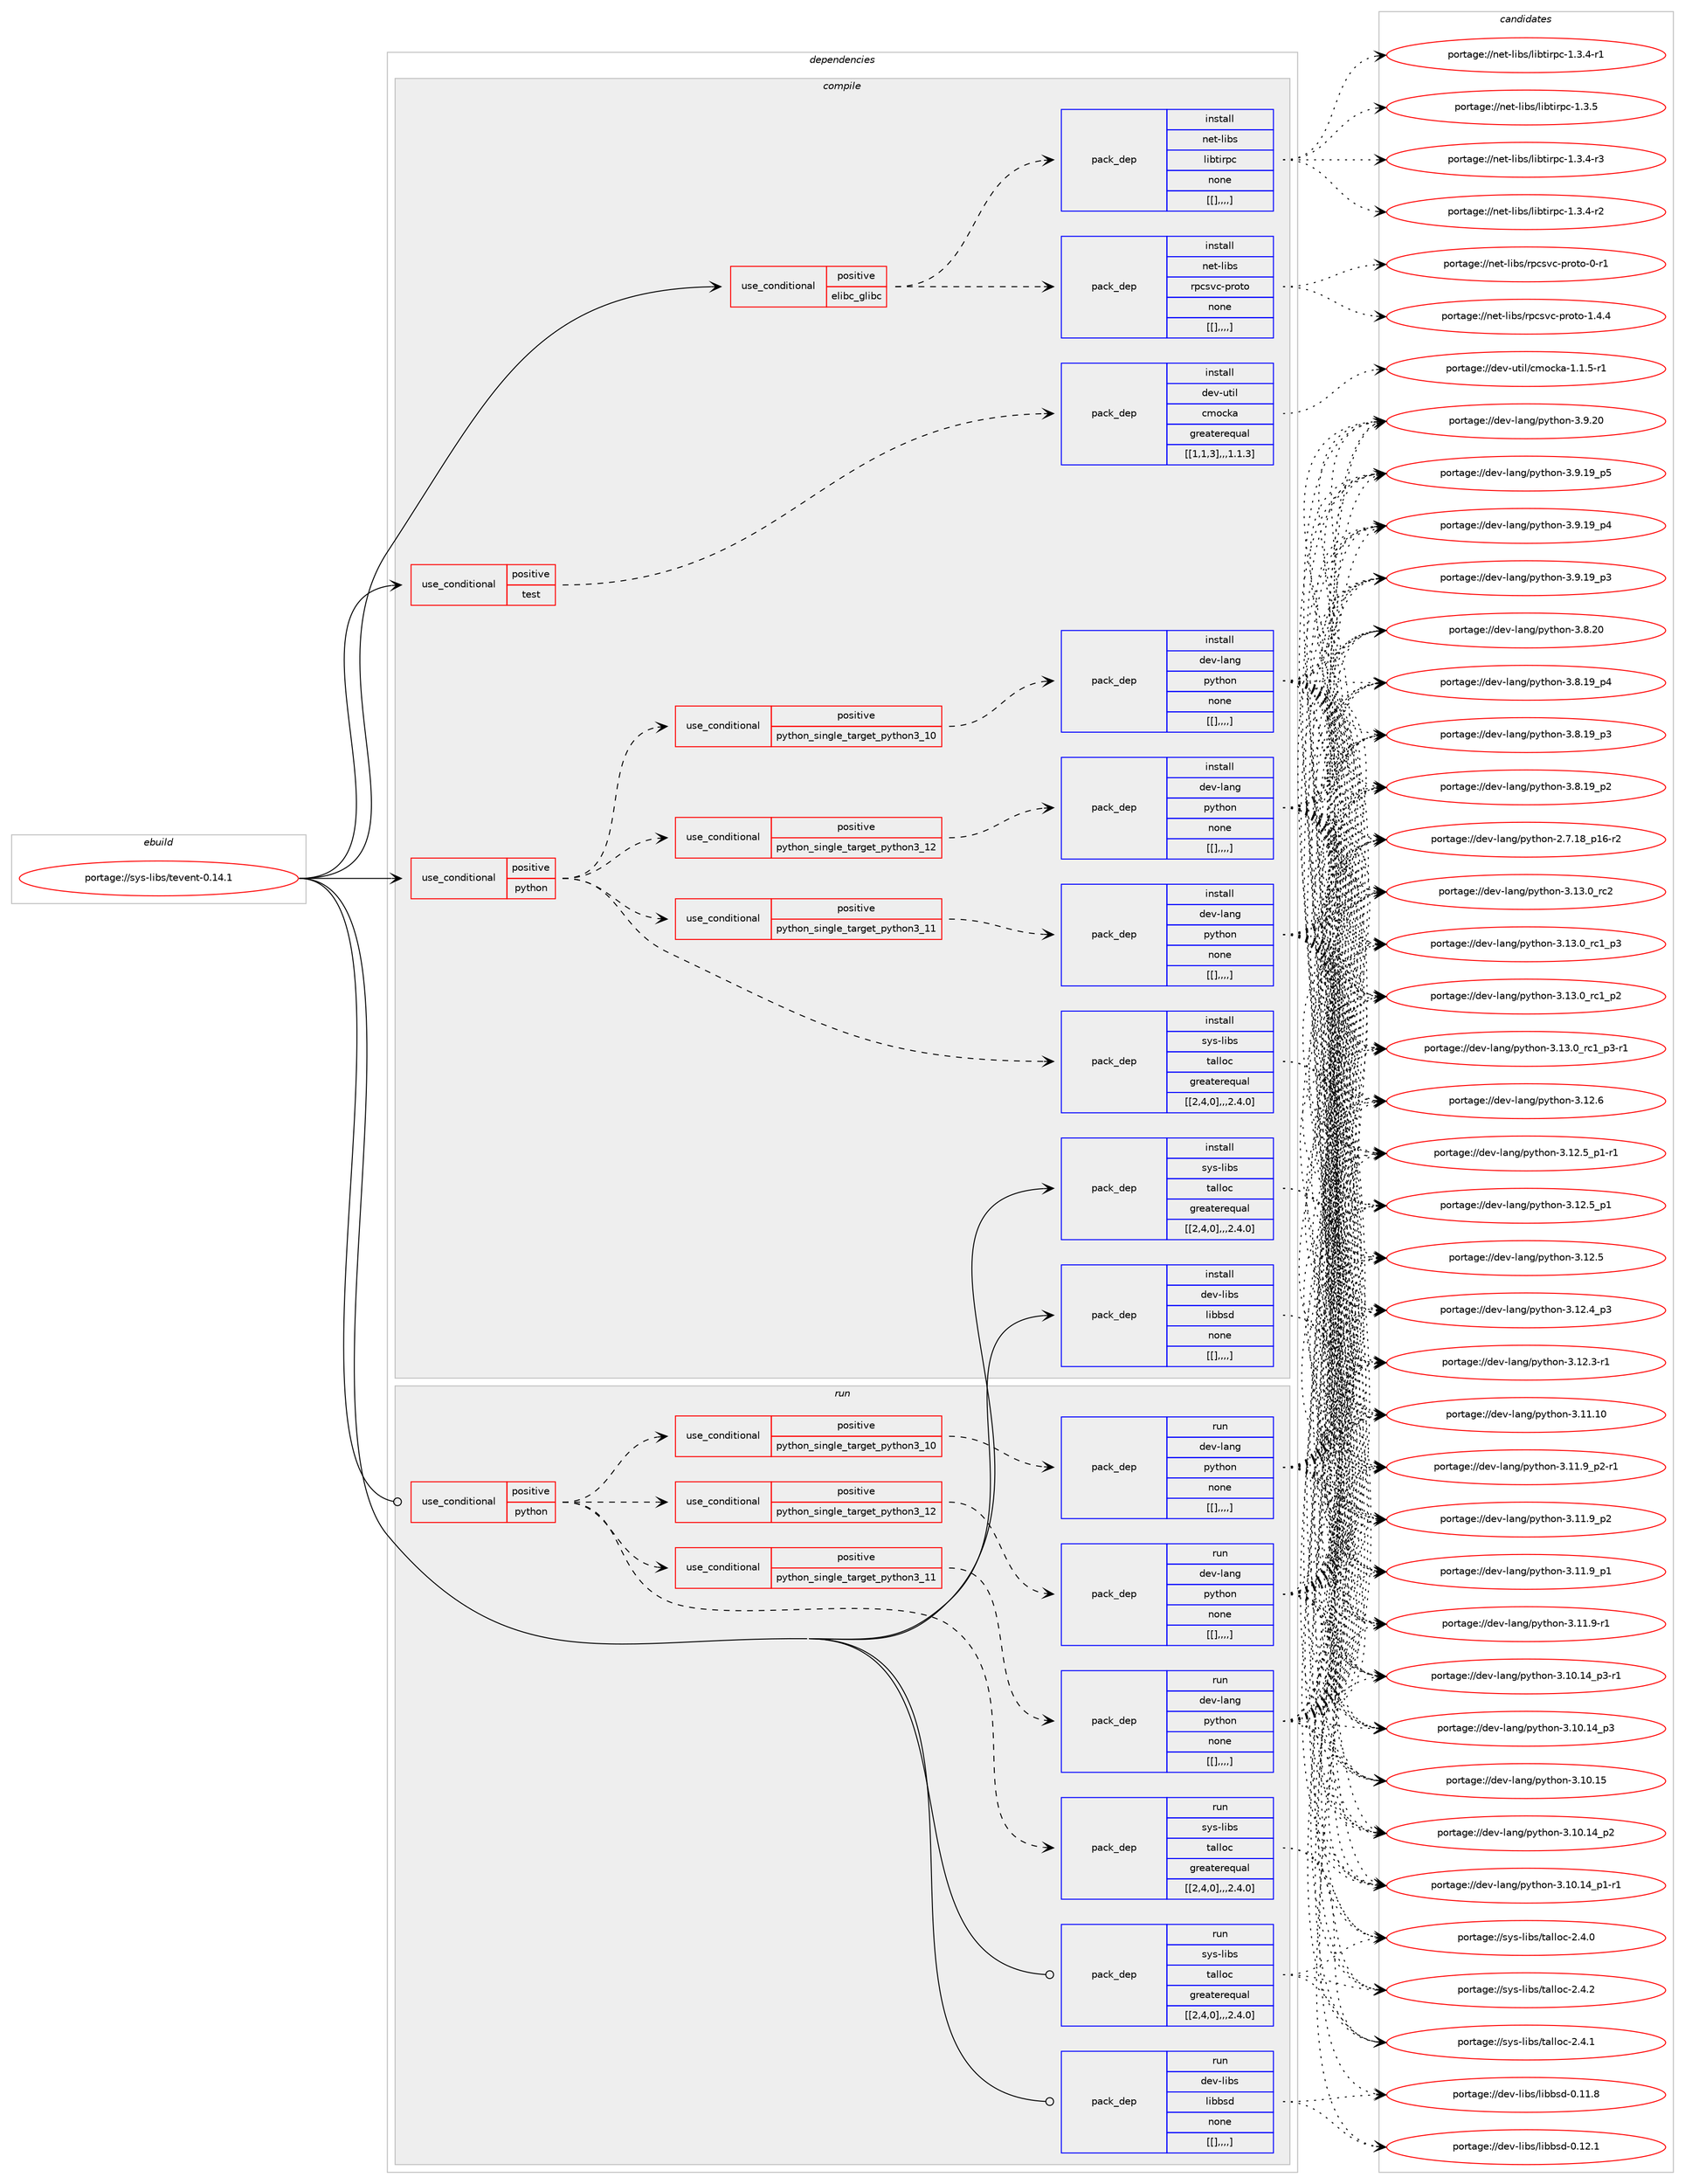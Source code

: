digraph prolog {

# *************
# Graph options
# *************

newrank=true;
concentrate=true;
compound=true;
graph [rankdir=LR,fontname=Helvetica,fontsize=10,ranksep=1.5];#, ranksep=2.5, nodesep=0.2];
edge  [arrowhead=vee];
node  [fontname=Helvetica,fontsize=10];

# **********
# The ebuild
# **********

subgraph cluster_leftcol {
color=gray;
label=<<i>ebuild</i>>;
id [label="portage://sys-libs/tevent-0.14.1", color=red, width=4, href="../sys-libs/tevent-0.14.1.svg"];
}

# ****************
# The dependencies
# ****************

subgraph cluster_midcol {
color=gray;
label=<<i>dependencies</i>>;
subgraph cluster_compile {
fillcolor="#eeeeee";
style=filled;
label=<<i>compile</i>>;
subgraph cond122854 {
dependency460749 [label=<<TABLE BORDER="0" CELLBORDER="1" CELLSPACING="0" CELLPADDING="4"><TR><TD ROWSPAN="3" CELLPADDING="10">use_conditional</TD></TR><TR><TD>positive</TD></TR><TR><TD>elibc_glibc</TD></TR></TABLE>>, shape=none, color=red];
subgraph pack334769 {
dependency460750 [label=<<TABLE BORDER="0" CELLBORDER="1" CELLSPACING="0" CELLPADDING="4" WIDTH="220"><TR><TD ROWSPAN="6" CELLPADDING="30">pack_dep</TD></TR><TR><TD WIDTH="110">install</TD></TR><TR><TD>net-libs</TD></TR><TR><TD>libtirpc</TD></TR><TR><TD>none</TD></TR><TR><TD>[[],,,,]</TD></TR></TABLE>>, shape=none, color=blue];
}
dependency460749:e -> dependency460750:w [weight=20,style="dashed",arrowhead="vee"];
subgraph pack334770 {
dependency460751 [label=<<TABLE BORDER="0" CELLBORDER="1" CELLSPACING="0" CELLPADDING="4" WIDTH="220"><TR><TD ROWSPAN="6" CELLPADDING="30">pack_dep</TD></TR><TR><TD WIDTH="110">install</TD></TR><TR><TD>net-libs</TD></TR><TR><TD>rpcsvc-proto</TD></TR><TR><TD>none</TD></TR><TR><TD>[[],,,,]</TD></TR></TABLE>>, shape=none, color=blue];
}
dependency460749:e -> dependency460751:w [weight=20,style="dashed",arrowhead="vee"];
}
id:e -> dependency460749:w [weight=20,style="solid",arrowhead="vee"];
subgraph cond122855 {
dependency460752 [label=<<TABLE BORDER="0" CELLBORDER="1" CELLSPACING="0" CELLPADDING="4"><TR><TD ROWSPAN="3" CELLPADDING="10">use_conditional</TD></TR><TR><TD>positive</TD></TR><TR><TD>python</TD></TR></TABLE>>, shape=none, color=red];
subgraph cond122856 {
dependency460753 [label=<<TABLE BORDER="0" CELLBORDER="1" CELLSPACING="0" CELLPADDING="4"><TR><TD ROWSPAN="3" CELLPADDING="10">use_conditional</TD></TR><TR><TD>positive</TD></TR><TR><TD>python_single_target_python3_10</TD></TR></TABLE>>, shape=none, color=red];
subgraph pack334771 {
dependency460754 [label=<<TABLE BORDER="0" CELLBORDER="1" CELLSPACING="0" CELLPADDING="4" WIDTH="220"><TR><TD ROWSPAN="6" CELLPADDING="30">pack_dep</TD></TR><TR><TD WIDTH="110">install</TD></TR><TR><TD>dev-lang</TD></TR><TR><TD>python</TD></TR><TR><TD>none</TD></TR><TR><TD>[[],,,,]</TD></TR></TABLE>>, shape=none, color=blue];
}
dependency460753:e -> dependency460754:w [weight=20,style="dashed",arrowhead="vee"];
}
dependency460752:e -> dependency460753:w [weight=20,style="dashed",arrowhead="vee"];
subgraph cond122857 {
dependency460755 [label=<<TABLE BORDER="0" CELLBORDER="1" CELLSPACING="0" CELLPADDING="4"><TR><TD ROWSPAN="3" CELLPADDING="10">use_conditional</TD></TR><TR><TD>positive</TD></TR><TR><TD>python_single_target_python3_11</TD></TR></TABLE>>, shape=none, color=red];
subgraph pack334772 {
dependency460756 [label=<<TABLE BORDER="0" CELLBORDER="1" CELLSPACING="0" CELLPADDING="4" WIDTH="220"><TR><TD ROWSPAN="6" CELLPADDING="30">pack_dep</TD></TR><TR><TD WIDTH="110">install</TD></TR><TR><TD>dev-lang</TD></TR><TR><TD>python</TD></TR><TR><TD>none</TD></TR><TR><TD>[[],,,,]</TD></TR></TABLE>>, shape=none, color=blue];
}
dependency460755:e -> dependency460756:w [weight=20,style="dashed",arrowhead="vee"];
}
dependency460752:e -> dependency460755:w [weight=20,style="dashed",arrowhead="vee"];
subgraph cond122858 {
dependency460757 [label=<<TABLE BORDER="0" CELLBORDER="1" CELLSPACING="0" CELLPADDING="4"><TR><TD ROWSPAN="3" CELLPADDING="10">use_conditional</TD></TR><TR><TD>positive</TD></TR><TR><TD>python_single_target_python3_12</TD></TR></TABLE>>, shape=none, color=red];
subgraph pack334773 {
dependency460758 [label=<<TABLE BORDER="0" CELLBORDER="1" CELLSPACING="0" CELLPADDING="4" WIDTH="220"><TR><TD ROWSPAN="6" CELLPADDING="30">pack_dep</TD></TR><TR><TD WIDTH="110">install</TD></TR><TR><TD>dev-lang</TD></TR><TR><TD>python</TD></TR><TR><TD>none</TD></TR><TR><TD>[[],,,,]</TD></TR></TABLE>>, shape=none, color=blue];
}
dependency460757:e -> dependency460758:w [weight=20,style="dashed",arrowhead="vee"];
}
dependency460752:e -> dependency460757:w [weight=20,style="dashed",arrowhead="vee"];
subgraph pack334774 {
dependency460759 [label=<<TABLE BORDER="0" CELLBORDER="1" CELLSPACING="0" CELLPADDING="4" WIDTH="220"><TR><TD ROWSPAN="6" CELLPADDING="30">pack_dep</TD></TR><TR><TD WIDTH="110">install</TD></TR><TR><TD>sys-libs</TD></TR><TR><TD>talloc</TD></TR><TR><TD>greaterequal</TD></TR><TR><TD>[[2,4,0],,,2.4.0]</TD></TR></TABLE>>, shape=none, color=blue];
}
dependency460752:e -> dependency460759:w [weight=20,style="dashed",arrowhead="vee"];
}
id:e -> dependency460752:w [weight=20,style="solid",arrowhead="vee"];
subgraph cond122859 {
dependency460760 [label=<<TABLE BORDER="0" CELLBORDER="1" CELLSPACING="0" CELLPADDING="4"><TR><TD ROWSPAN="3" CELLPADDING="10">use_conditional</TD></TR><TR><TD>positive</TD></TR><TR><TD>test</TD></TR></TABLE>>, shape=none, color=red];
subgraph pack334775 {
dependency460761 [label=<<TABLE BORDER="0" CELLBORDER="1" CELLSPACING="0" CELLPADDING="4" WIDTH="220"><TR><TD ROWSPAN="6" CELLPADDING="30">pack_dep</TD></TR><TR><TD WIDTH="110">install</TD></TR><TR><TD>dev-util</TD></TR><TR><TD>cmocka</TD></TR><TR><TD>greaterequal</TD></TR><TR><TD>[[1,1,3],,,1.1.3]</TD></TR></TABLE>>, shape=none, color=blue];
}
dependency460760:e -> dependency460761:w [weight=20,style="dashed",arrowhead="vee"];
}
id:e -> dependency460760:w [weight=20,style="solid",arrowhead="vee"];
subgraph pack334776 {
dependency460762 [label=<<TABLE BORDER="0" CELLBORDER="1" CELLSPACING="0" CELLPADDING="4" WIDTH="220"><TR><TD ROWSPAN="6" CELLPADDING="30">pack_dep</TD></TR><TR><TD WIDTH="110">install</TD></TR><TR><TD>dev-libs</TD></TR><TR><TD>libbsd</TD></TR><TR><TD>none</TD></TR><TR><TD>[[],,,,]</TD></TR></TABLE>>, shape=none, color=blue];
}
id:e -> dependency460762:w [weight=20,style="solid",arrowhead="vee"];
subgraph pack334777 {
dependency460763 [label=<<TABLE BORDER="0" CELLBORDER="1" CELLSPACING="0" CELLPADDING="4" WIDTH="220"><TR><TD ROWSPAN="6" CELLPADDING="30">pack_dep</TD></TR><TR><TD WIDTH="110">install</TD></TR><TR><TD>sys-libs</TD></TR><TR><TD>talloc</TD></TR><TR><TD>greaterequal</TD></TR><TR><TD>[[2,4,0],,,2.4.0]</TD></TR></TABLE>>, shape=none, color=blue];
}
id:e -> dependency460763:w [weight=20,style="solid",arrowhead="vee"];
}
subgraph cluster_compileandrun {
fillcolor="#eeeeee";
style=filled;
label=<<i>compile and run</i>>;
}
subgraph cluster_run {
fillcolor="#eeeeee";
style=filled;
label=<<i>run</i>>;
subgraph cond122860 {
dependency460764 [label=<<TABLE BORDER="0" CELLBORDER="1" CELLSPACING="0" CELLPADDING="4"><TR><TD ROWSPAN="3" CELLPADDING="10">use_conditional</TD></TR><TR><TD>positive</TD></TR><TR><TD>python</TD></TR></TABLE>>, shape=none, color=red];
subgraph cond122861 {
dependency460765 [label=<<TABLE BORDER="0" CELLBORDER="1" CELLSPACING="0" CELLPADDING="4"><TR><TD ROWSPAN="3" CELLPADDING="10">use_conditional</TD></TR><TR><TD>positive</TD></TR><TR><TD>python_single_target_python3_10</TD></TR></TABLE>>, shape=none, color=red];
subgraph pack334778 {
dependency460766 [label=<<TABLE BORDER="0" CELLBORDER="1" CELLSPACING="0" CELLPADDING="4" WIDTH="220"><TR><TD ROWSPAN="6" CELLPADDING="30">pack_dep</TD></TR><TR><TD WIDTH="110">run</TD></TR><TR><TD>dev-lang</TD></TR><TR><TD>python</TD></TR><TR><TD>none</TD></TR><TR><TD>[[],,,,]</TD></TR></TABLE>>, shape=none, color=blue];
}
dependency460765:e -> dependency460766:w [weight=20,style="dashed",arrowhead="vee"];
}
dependency460764:e -> dependency460765:w [weight=20,style="dashed",arrowhead="vee"];
subgraph cond122862 {
dependency460767 [label=<<TABLE BORDER="0" CELLBORDER="1" CELLSPACING="0" CELLPADDING="4"><TR><TD ROWSPAN="3" CELLPADDING="10">use_conditional</TD></TR><TR><TD>positive</TD></TR><TR><TD>python_single_target_python3_11</TD></TR></TABLE>>, shape=none, color=red];
subgraph pack334779 {
dependency460768 [label=<<TABLE BORDER="0" CELLBORDER="1" CELLSPACING="0" CELLPADDING="4" WIDTH="220"><TR><TD ROWSPAN="6" CELLPADDING="30">pack_dep</TD></TR><TR><TD WIDTH="110">run</TD></TR><TR><TD>dev-lang</TD></TR><TR><TD>python</TD></TR><TR><TD>none</TD></TR><TR><TD>[[],,,,]</TD></TR></TABLE>>, shape=none, color=blue];
}
dependency460767:e -> dependency460768:w [weight=20,style="dashed",arrowhead="vee"];
}
dependency460764:e -> dependency460767:w [weight=20,style="dashed",arrowhead="vee"];
subgraph cond122863 {
dependency460769 [label=<<TABLE BORDER="0" CELLBORDER="1" CELLSPACING="0" CELLPADDING="4"><TR><TD ROWSPAN="3" CELLPADDING="10">use_conditional</TD></TR><TR><TD>positive</TD></TR><TR><TD>python_single_target_python3_12</TD></TR></TABLE>>, shape=none, color=red];
subgraph pack334780 {
dependency460770 [label=<<TABLE BORDER="0" CELLBORDER="1" CELLSPACING="0" CELLPADDING="4" WIDTH="220"><TR><TD ROWSPAN="6" CELLPADDING="30">pack_dep</TD></TR><TR><TD WIDTH="110">run</TD></TR><TR><TD>dev-lang</TD></TR><TR><TD>python</TD></TR><TR><TD>none</TD></TR><TR><TD>[[],,,,]</TD></TR></TABLE>>, shape=none, color=blue];
}
dependency460769:e -> dependency460770:w [weight=20,style="dashed",arrowhead="vee"];
}
dependency460764:e -> dependency460769:w [weight=20,style="dashed",arrowhead="vee"];
subgraph pack334781 {
dependency460771 [label=<<TABLE BORDER="0" CELLBORDER="1" CELLSPACING="0" CELLPADDING="4" WIDTH="220"><TR><TD ROWSPAN="6" CELLPADDING="30">pack_dep</TD></TR><TR><TD WIDTH="110">run</TD></TR><TR><TD>sys-libs</TD></TR><TR><TD>talloc</TD></TR><TR><TD>greaterequal</TD></TR><TR><TD>[[2,4,0],,,2.4.0]</TD></TR></TABLE>>, shape=none, color=blue];
}
dependency460764:e -> dependency460771:w [weight=20,style="dashed",arrowhead="vee"];
}
id:e -> dependency460764:w [weight=20,style="solid",arrowhead="odot"];
subgraph pack334782 {
dependency460772 [label=<<TABLE BORDER="0" CELLBORDER="1" CELLSPACING="0" CELLPADDING="4" WIDTH="220"><TR><TD ROWSPAN="6" CELLPADDING="30">pack_dep</TD></TR><TR><TD WIDTH="110">run</TD></TR><TR><TD>dev-libs</TD></TR><TR><TD>libbsd</TD></TR><TR><TD>none</TD></TR><TR><TD>[[],,,,]</TD></TR></TABLE>>, shape=none, color=blue];
}
id:e -> dependency460772:w [weight=20,style="solid",arrowhead="odot"];
subgraph pack334783 {
dependency460773 [label=<<TABLE BORDER="0" CELLBORDER="1" CELLSPACING="0" CELLPADDING="4" WIDTH="220"><TR><TD ROWSPAN="6" CELLPADDING="30">pack_dep</TD></TR><TR><TD WIDTH="110">run</TD></TR><TR><TD>sys-libs</TD></TR><TR><TD>talloc</TD></TR><TR><TD>greaterequal</TD></TR><TR><TD>[[2,4,0],,,2.4.0]</TD></TR></TABLE>>, shape=none, color=blue];
}
id:e -> dependency460773:w [weight=20,style="solid",arrowhead="odot"];
}
}

# **************
# The candidates
# **************

subgraph cluster_choices {
rank=same;
color=gray;
label=<<i>candidates</i>>;

subgraph choice334769 {
color=black;
nodesep=1;
choice1101011164510810598115471081059811610511411299454946514653 [label="portage://net-libs/libtirpc-1.3.5", color=red, width=4,href="../net-libs/libtirpc-1.3.5.svg"];
choice11010111645108105981154710810598116105114112994549465146524511451 [label="portage://net-libs/libtirpc-1.3.4-r3", color=red, width=4,href="../net-libs/libtirpc-1.3.4-r3.svg"];
choice11010111645108105981154710810598116105114112994549465146524511450 [label="portage://net-libs/libtirpc-1.3.4-r2", color=red, width=4,href="../net-libs/libtirpc-1.3.4-r2.svg"];
choice11010111645108105981154710810598116105114112994549465146524511449 [label="portage://net-libs/libtirpc-1.3.4-r1", color=red, width=4,href="../net-libs/libtirpc-1.3.4-r1.svg"];
dependency460750:e -> choice1101011164510810598115471081059811610511411299454946514653:w [style=dotted,weight="100"];
dependency460750:e -> choice11010111645108105981154710810598116105114112994549465146524511451:w [style=dotted,weight="100"];
dependency460750:e -> choice11010111645108105981154710810598116105114112994549465146524511450:w [style=dotted,weight="100"];
dependency460750:e -> choice11010111645108105981154710810598116105114112994549465146524511449:w [style=dotted,weight="100"];
}
subgraph choice334770 {
color=black;
nodesep=1;
choice110101116451081059811547114112991151189945112114111116111454946524652 [label="portage://net-libs/rpcsvc-proto-1.4.4", color=red, width=4,href="../net-libs/rpcsvc-proto-1.4.4.svg"];
choice11010111645108105981154711411299115118994511211411111611145484511449 [label="portage://net-libs/rpcsvc-proto-0-r1", color=red, width=4,href="../net-libs/rpcsvc-proto-0-r1.svg"];
dependency460751:e -> choice110101116451081059811547114112991151189945112114111116111454946524652:w [style=dotted,weight="100"];
dependency460751:e -> choice11010111645108105981154711411299115118994511211411111611145484511449:w [style=dotted,weight="100"];
}
subgraph choice334771 {
color=black;
nodesep=1;
choice10010111845108971101034711212111610411111045514649514648951149950 [label="portage://dev-lang/python-3.13.0_rc2", color=red, width=4,href="../dev-lang/python-3.13.0_rc2.svg"];
choice1001011184510897110103471121211161041111104551464951464895114994995112514511449 [label="portage://dev-lang/python-3.13.0_rc1_p3-r1", color=red, width=4,href="../dev-lang/python-3.13.0_rc1_p3-r1.svg"];
choice100101118451089711010347112121116104111110455146495146489511499499511251 [label="portage://dev-lang/python-3.13.0_rc1_p3", color=red, width=4,href="../dev-lang/python-3.13.0_rc1_p3.svg"];
choice100101118451089711010347112121116104111110455146495146489511499499511250 [label="portage://dev-lang/python-3.13.0_rc1_p2", color=red, width=4,href="../dev-lang/python-3.13.0_rc1_p2.svg"];
choice10010111845108971101034711212111610411111045514649504654 [label="portage://dev-lang/python-3.12.6", color=red, width=4,href="../dev-lang/python-3.12.6.svg"];
choice1001011184510897110103471121211161041111104551464950465395112494511449 [label="portage://dev-lang/python-3.12.5_p1-r1", color=red, width=4,href="../dev-lang/python-3.12.5_p1-r1.svg"];
choice100101118451089711010347112121116104111110455146495046539511249 [label="portage://dev-lang/python-3.12.5_p1", color=red, width=4,href="../dev-lang/python-3.12.5_p1.svg"];
choice10010111845108971101034711212111610411111045514649504653 [label="portage://dev-lang/python-3.12.5", color=red, width=4,href="../dev-lang/python-3.12.5.svg"];
choice100101118451089711010347112121116104111110455146495046529511251 [label="portage://dev-lang/python-3.12.4_p3", color=red, width=4,href="../dev-lang/python-3.12.4_p3.svg"];
choice100101118451089711010347112121116104111110455146495046514511449 [label="portage://dev-lang/python-3.12.3-r1", color=red, width=4,href="../dev-lang/python-3.12.3-r1.svg"];
choice1001011184510897110103471121211161041111104551464949464948 [label="portage://dev-lang/python-3.11.10", color=red, width=4,href="../dev-lang/python-3.11.10.svg"];
choice1001011184510897110103471121211161041111104551464949465795112504511449 [label="portage://dev-lang/python-3.11.9_p2-r1", color=red, width=4,href="../dev-lang/python-3.11.9_p2-r1.svg"];
choice100101118451089711010347112121116104111110455146494946579511250 [label="portage://dev-lang/python-3.11.9_p2", color=red, width=4,href="../dev-lang/python-3.11.9_p2.svg"];
choice100101118451089711010347112121116104111110455146494946579511249 [label="portage://dev-lang/python-3.11.9_p1", color=red, width=4,href="../dev-lang/python-3.11.9_p1.svg"];
choice100101118451089711010347112121116104111110455146494946574511449 [label="portage://dev-lang/python-3.11.9-r1", color=red, width=4,href="../dev-lang/python-3.11.9-r1.svg"];
choice1001011184510897110103471121211161041111104551464948464953 [label="portage://dev-lang/python-3.10.15", color=red, width=4,href="../dev-lang/python-3.10.15.svg"];
choice100101118451089711010347112121116104111110455146494846495295112514511449 [label="portage://dev-lang/python-3.10.14_p3-r1", color=red, width=4,href="../dev-lang/python-3.10.14_p3-r1.svg"];
choice10010111845108971101034711212111610411111045514649484649529511251 [label="portage://dev-lang/python-3.10.14_p3", color=red, width=4,href="../dev-lang/python-3.10.14_p3.svg"];
choice10010111845108971101034711212111610411111045514649484649529511250 [label="portage://dev-lang/python-3.10.14_p2", color=red, width=4,href="../dev-lang/python-3.10.14_p2.svg"];
choice100101118451089711010347112121116104111110455146494846495295112494511449 [label="portage://dev-lang/python-3.10.14_p1-r1", color=red, width=4,href="../dev-lang/python-3.10.14_p1-r1.svg"];
choice10010111845108971101034711212111610411111045514657465048 [label="portage://dev-lang/python-3.9.20", color=red, width=4,href="../dev-lang/python-3.9.20.svg"];
choice100101118451089711010347112121116104111110455146574649579511253 [label="portage://dev-lang/python-3.9.19_p5", color=red, width=4,href="../dev-lang/python-3.9.19_p5.svg"];
choice100101118451089711010347112121116104111110455146574649579511252 [label="portage://dev-lang/python-3.9.19_p4", color=red, width=4,href="../dev-lang/python-3.9.19_p4.svg"];
choice100101118451089711010347112121116104111110455146574649579511251 [label="portage://dev-lang/python-3.9.19_p3", color=red, width=4,href="../dev-lang/python-3.9.19_p3.svg"];
choice10010111845108971101034711212111610411111045514656465048 [label="portage://dev-lang/python-3.8.20", color=red, width=4,href="../dev-lang/python-3.8.20.svg"];
choice100101118451089711010347112121116104111110455146564649579511252 [label="portage://dev-lang/python-3.8.19_p4", color=red, width=4,href="../dev-lang/python-3.8.19_p4.svg"];
choice100101118451089711010347112121116104111110455146564649579511251 [label="portage://dev-lang/python-3.8.19_p3", color=red, width=4,href="../dev-lang/python-3.8.19_p3.svg"];
choice100101118451089711010347112121116104111110455146564649579511250 [label="portage://dev-lang/python-3.8.19_p2", color=red, width=4,href="../dev-lang/python-3.8.19_p2.svg"];
choice100101118451089711010347112121116104111110455046554649569511249544511450 [label="portage://dev-lang/python-2.7.18_p16-r2", color=red, width=4,href="../dev-lang/python-2.7.18_p16-r2.svg"];
dependency460754:e -> choice10010111845108971101034711212111610411111045514649514648951149950:w [style=dotted,weight="100"];
dependency460754:e -> choice1001011184510897110103471121211161041111104551464951464895114994995112514511449:w [style=dotted,weight="100"];
dependency460754:e -> choice100101118451089711010347112121116104111110455146495146489511499499511251:w [style=dotted,weight="100"];
dependency460754:e -> choice100101118451089711010347112121116104111110455146495146489511499499511250:w [style=dotted,weight="100"];
dependency460754:e -> choice10010111845108971101034711212111610411111045514649504654:w [style=dotted,weight="100"];
dependency460754:e -> choice1001011184510897110103471121211161041111104551464950465395112494511449:w [style=dotted,weight="100"];
dependency460754:e -> choice100101118451089711010347112121116104111110455146495046539511249:w [style=dotted,weight="100"];
dependency460754:e -> choice10010111845108971101034711212111610411111045514649504653:w [style=dotted,weight="100"];
dependency460754:e -> choice100101118451089711010347112121116104111110455146495046529511251:w [style=dotted,weight="100"];
dependency460754:e -> choice100101118451089711010347112121116104111110455146495046514511449:w [style=dotted,weight="100"];
dependency460754:e -> choice1001011184510897110103471121211161041111104551464949464948:w [style=dotted,weight="100"];
dependency460754:e -> choice1001011184510897110103471121211161041111104551464949465795112504511449:w [style=dotted,weight="100"];
dependency460754:e -> choice100101118451089711010347112121116104111110455146494946579511250:w [style=dotted,weight="100"];
dependency460754:e -> choice100101118451089711010347112121116104111110455146494946579511249:w [style=dotted,weight="100"];
dependency460754:e -> choice100101118451089711010347112121116104111110455146494946574511449:w [style=dotted,weight="100"];
dependency460754:e -> choice1001011184510897110103471121211161041111104551464948464953:w [style=dotted,weight="100"];
dependency460754:e -> choice100101118451089711010347112121116104111110455146494846495295112514511449:w [style=dotted,weight="100"];
dependency460754:e -> choice10010111845108971101034711212111610411111045514649484649529511251:w [style=dotted,weight="100"];
dependency460754:e -> choice10010111845108971101034711212111610411111045514649484649529511250:w [style=dotted,weight="100"];
dependency460754:e -> choice100101118451089711010347112121116104111110455146494846495295112494511449:w [style=dotted,weight="100"];
dependency460754:e -> choice10010111845108971101034711212111610411111045514657465048:w [style=dotted,weight="100"];
dependency460754:e -> choice100101118451089711010347112121116104111110455146574649579511253:w [style=dotted,weight="100"];
dependency460754:e -> choice100101118451089711010347112121116104111110455146574649579511252:w [style=dotted,weight="100"];
dependency460754:e -> choice100101118451089711010347112121116104111110455146574649579511251:w [style=dotted,weight="100"];
dependency460754:e -> choice10010111845108971101034711212111610411111045514656465048:w [style=dotted,weight="100"];
dependency460754:e -> choice100101118451089711010347112121116104111110455146564649579511252:w [style=dotted,weight="100"];
dependency460754:e -> choice100101118451089711010347112121116104111110455146564649579511251:w [style=dotted,weight="100"];
dependency460754:e -> choice100101118451089711010347112121116104111110455146564649579511250:w [style=dotted,weight="100"];
dependency460754:e -> choice100101118451089711010347112121116104111110455046554649569511249544511450:w [style=dotted,weight="100"];
}
subgraph choice334772 {
color=black;
nodesep=1;
choice10010111845108971101034711212111610411111045514649514648951149950 [label="portage://dev-lang/python-3.13.0_rc2", color=red, width=4,href="../dev-lang/python-3.13.0_rc2.svg"];
choice1001011184510897110103471121211161041111104551464951464895114994995112514511449 [label="portage://dev-lang/python-3.13.0_rc1_p3-r1", color=red, width=4,href="../dev-lang/python-3.13.0_rc1_p3-r1.svg"];
choice100101118451089711010347112121116104111110455146495146489511499499511251 [label="portage://dev-lang/python-3.13.0_rc1_p3", color=red, width=4,href="../dev-lang/python-3.13.0_rc1_p3.svg"];
choice100101118451089711010347112121116104111110455146495146489511499499511250 [label="portage://dev-lang/python-3.13.0_rc1_p2", color=red, width=4,href="../dev-lang/python-3.13.0_rc1_p2.svg"];
choice10010111845108971101034711212111610411111045514649504654 [label="portage://dev-lang/python-3.12.6", color=red, width=4,href="../dev-lang/python-3.12.6.svg"];
choice1001011184510897110103471121211161041111104551464950465395112494511449 [label="portage://dev-lang/python-3.12.5_p1-r1", color=red, width=4,href="../dev-lang/python-3.12.5_p1-r1.svg"];
choice100101118451089711010347112121116104111110455146495046539511249 [label="portage://dev-lang/python-3.12.5_p1", color=red, width=4,href="../dev-lang/python-3.12.5_p1.svg"];
choice10010111845108971101034711212111610411111045514649504653 [label="portage://dev-lang/python-3.12.5", color=red, width=4,href="../dev-lang/python-3.12.5.svg"];
choice100101118451089711010347112121116104111110455146495046529511251 [label="portage://dev-lang/python-3.12.4_p3", color=red, width=4,href="../dev-lang/python-3.12.4_p3.svg"];
choice100101118451089711010347112121116104111110455146495046514511449 [label="portage://dev-lang/python-3.12.3-r1", color=red, width=4,href="../dev-lang/python-3.12.3-r1.svg"];
choice1001011184510897110103471121211161041111104551464949464948 [label="portage://dev-lang/python-3.11.10", color=red, width=4,href="../dev-lang/python-3.11.10.svg"];
choice1001011184510897110103471121211161041111104551464949465795112504511449 [label="portage://dev-lang/python-3.11.9_p2-r1", color=red, width=4,href="../dev-lang/python-3.11.9_p2-r1.svg"];
choice100101118451089711010347112121116104111110455146494946579511250 [label="portage://dev-lang/python-3.11.9_p2", color=red, width=4,href="../dev-lang/python-3.11.9_p2.svg"];
choice100101118451089711010347112121116104111110455146494946579511249 [label="portage://dev-lang/python-3.11.9_p1", color=red, width=4,href="../dev-lang/python-3.11.9_p1.svg"];
choice100101118451089711010347112121116104111110455146494946574511449 [label="portage://dev-lang/python-3.11.9-r1", color=red, width=4,href="../dev-lang/python-3.11.9-r1.svg"];
choice1001011184510897110103471121211161041111104551464948464953 [label="portage://dev-lang/python-3.10.15", color=red, width=4,href="../dev-lang/python-3.10.15.svg"];
choice100101118451089711010347112121116104111110455146494846495295112514511449 [label="portage://dev-lang/python-3.10.14_p3-r1", color=red, width=4,href="../dev-lang/python-3.10.14_p3-r1.svg"];
choice10010111845108971101034711212111610411111045514649484649529511251 [label="portage://dev-lang/python-3.10.14_p3", color=red, width=4,href="../dev-lang/python-3.10.14_p3.svg"];
choice10010111845108971101034711212111610411111045514649484649529511250 [label="portage://dev-lang/python-3.10.14_p2", color=red, width=4,href="../dev-lang/python-3.10.14_p2.svg"];
choice100101118451089711010347112121116104111110455146494846495295112494511449 [label="portage://dev-lang/python-3.10.14_p1-r1", color=red, width=4,href="../dev-lang/python-3.10.14_p1-r1.svg"];
choice10010111845108971101034711212111610411111045514657465048 [label="portage://dev-lang/python-3.9.20", color=red, width=4,href="../dev-lang/python-3.9.20.svg"];
choice100101118451089711010347112121116104111110455146574649579511253 [label="portage://dev-lang/python-3.9.19_p5", color=red, width=4,href="../dev-lang/python-3.9.19_p5.svg"];
choice100101118451089711010347112121116104111110455146574649579511252 [label="portage://dev-lang/python-3.9.19_p4", color=red, width=4,href="../dev-lang/python-3.9.19_p4.svg"];
choice100101118451089711010347112121116104111110455146574649579511251 [label="portage://dev-lang/python-3.9.19_p3", color=red, width=4,href="../dev-lang/python-3.9.19_p3.svg"];
choice10010111845108971101034711212111610411111045514656465048 [label="portage://dev-lang/python-3.8.20", color=red, width=4,href="../dev-lang/python-3.8.20.svg"];
choice100101118451089711010347112121116104111110455146564649579511252 [label="portage://dev-lang/python-3.8.19_p4", color=red, width=4,href="../dev-lang/python-3.8.19_p4.svg"];
choice100101118451089711010347112121116104111110455146564649579511251 [label="portage://dev-lang/python-3.8.19_p3", color=red, width=4,href="../dev-lang/python-3.8.19_p3.svg"];
choice100101118451089711010347112121116104111110455146564649579511250 [label="portage://dev-lang/python-3.8.19_p2", color=red, width=4,href="../dev-lang/python-3.8.19_p2.svg"];
choice100101118451089711010347112121116104111110455046554649569511249544511450 [label="portage://dev-lang/python-2.7.18_p16-r2", color=red, width=4,href="../dev-lang/python-2.7.18_p16-r2.svg"];
dependency460756:e -> choice10010111845108971101034711212111610411111045514649514648951149950:w [style=dotted,weight="100"];
dependency460756:e -> choice1001011184510897110103471121211161041111104551464951464895114994995112514511449:w [style=dotted,weight="100"];
dependency460756:e -> choice100101118451089711010347112121116104111110455146495146489511499499511251:w [style=dotted,weight="100"];
dependency460756:e -> choice100101118451089711010347112121116104111110455146495146489511499499511250:w [style=dotted,weight="100"];
dependency460756:e -> choice10010111845108971101034711212111610411111045514649504654:w [style=dotted,weight="100"];
dependency460756:e -> choice1001011184510897110103471121211161041111104551464950465395112494511449:w [style=dotted,weight="100"];
dependency460756:e -> choice100101118451089711010347112121116104111110455146495046539511249:w [style=dotted,weight="100"];
dependency460756:e -> choice10010111845108971101034711212111610411111045514649504653:w [style=dotted,weight="100"];
dependency460756:e -> choice100101118451089711010347112121116104111110455146495046529511251:w [style=dotted,weight="100"];
dependency460756:e -> choice100101118451089711010347112121116104111110455146495046514511449:w [style=dotted,weight="100"];
dependency460756:e -> choice1001011184510897110103471121211161041111104551464949464948:w [style=dotted,weight="100"];
dependency460756:e -> choice1001011184510897110103471121211161041111104551464949465795112504511449:w [style=dotted,weight="100"];
dependency460756:e -> choice100101118451089711010347112121116104111110455146494946579511250:w [style=dotted,weight="100"];
dependency460756:e -> choice100101118451089711010347112121116104111110455146494946579511249:w [style=dotted,weight="100"];
dependency460756:e -> choice100101118451089711010347112121116104111110455146494946574511449:w [style=dotted,weight="100"];
dependency460756:e -> choice1001011184510897110103471121211161041111104551464948464953:w [style=dotted,weight="100"];
dependency460756:e -> choice100101118451089711010347112121116104111110455146494846495295112514511449:w [style=dotted,weight="100"];
dependency460756:e -> choice10010111845108971101034711212111610411111045514649484649529511251:w [style=dotted,weight="100"];
dependency460756:e -> choice10010111845108971101034711212111610411111045514649484649529511250:w [style=dotted,weight="100"];
dependency460756:e -> choice100101118451089711010347112121116104111110455146494846495295112494511449:w [style=dotted,weight="100"];
dependency460756:e -> choice10010111845108971101034711212111610411111045514657465048:w [style=dotted,weight="100"];
dependency460756:e -> choice100101118451089711010347112121116104111110455146574649579511253:w [style=dotted,weight="100"];
dependency460756:e -> choice100101118451089711010347112121116104111110455146574649579511252:w [style=dotted,weight="100"];
dependency460756:e -> choice100101118451089711010347112121116104111110455146574649579511251:w [style=dotted,weight="100"];
dependency460756:e -> choice10010111845108971101034711212111610411111045514656465048:w [style=dotted,weight="100"];
dependency460756:e -> choice100101118451089711010347112121116104111110455146564649579511252:w [style=dotted,weight="100"];
dependency460756:e -> choice100101118451089711010347112121116104111110455146564649579511251:w [style=dotted,weight="100"];
dependency460756:e -> choice100101118451089711010347112121116104111110455146564649579511250:w [style=dotted,weight="100"];
dependency460756:e -> choice100101118451089711010347112121116104111110455046554649569511249544511450:w [style=dotted,weight="100"];
}
subgraph choice334773 {
color=black;
nodesep=1;
choice10010111845108971101034711212111610411111045514649514648951149950 [label="portage://dev-lang/python-3.13.0_rc2", color=red, width=4,href="../dev-lang/python-3.13.0_rc2.svg"];
choice1001011184510897110103471121211161041111104551464951464895114994995112514511449 [label="portage://dev-lang/python-3.13.0_rc1_p3-r1", color=red, width=4,href="../dev-lang/python-3.13.0_rc1_p3-r1.svg"];
choice100101118451089711010347112121116104111110455146495146489511499499511251 [label="portage://dev-lang/python-3.13.0_rc1_p3", color=red, width=4,href="../dev-lang/python-3.13.0_rc1_p3.svg"];
choice100101118451089711010347112121116104111110455146495146489511499499511250 [label="portage://dev-lang/python-3.13.0_rc1_p2", color=red, width=4,href="../dev-lang/python-3.13.0_rc1_p2.svg"];
choice10010111845108971101034711212111610411111045514649504654 [label="portage://dev-lang/python-3.12.6", color=red, width=4,href="../dev-lang/python-3.12.6.svg"];
choice1001011184510897110103471121211161041111104551464950465395112494511449 [label="portage://dev-lang/python-3.12.5_p1-r1", color=red, width=4,href="../dev-lang/python-3.12.5_p1-r1.svg"];
choice100101118451089711010347112121116104111110455146495046539511249 [label="portage://dev-lang/python-3.12.5_p1", color=red, width=4,href="../dev-lang/python-3.12.5_p1.svg"];
choice10010111845108971101034711212111610411111045514649504653 [label="portage://dev-lang/python-3.12.5", color=red, width=4,href="../dev-lang/python-3.12.5.svg"];
choice100101118451089711010347112121116104111110455146495046529511251 [label="portage://dev-lang/python-3.12.4_p3", color=red, width=4,href="../dev-lang/python-3.12.4_p3.svg"];
choice100101118451089711010347112121116104111110455146495046514511449 [label="portage://dev-lang/python-3.12.3-r1", color=red, width=4,href="../dev-lang/python-3.12.3-r1.svg"];
choice1001011184510897110103471121211161041111104551464949464948 [label="portage://dev-lang/python-3.11.10", color=red, width=4,href="../dev-lang/python-3.11.10.svg"];
choice1001011184510897110103471121211161041111104551464949465795112504511449 [label="portage://dev-lang/python-3.11.9_p2-r1", color=red, width=4,href="../dev-lang/python-3.11.9_p2-r1.svg"];
choice100101118451089711010347112121116104111110455146494946579511250 [label="portage://dev-lang/python-3.11.9_p2", color=red, width=4,href="../dev-lang/python-3.11.9_p2.svg"];
choice100101118451089711010347112121116104111110455146494946579511249 [label="portage://dev-lang/python-3.11.9_p1", color=red, width=4,href="../dev-lang/python-3.11.9_p1.svg"];
choice100101118451089711010347112121116104111110455146494946574511449 [label="portage://dev-lang/python-3.11.9-r1", color=red, width=4,href="../dev-lang/python-3.11.9-r1.svg"];
choice1001011184510897110103471121211161041111104551464948464953 [label="portage://dev-lang/python-3.10.15", color=red, width=4,href="../dev-lang/python-3.10.15.svg"];
choice100101118451089711010347112121116104111110455146494846495295112514511449 [label="portage://dev-lang/python-3.10.14_p3-r1", color=red, width=4,href="../dev-lang/python-3.10.14_p3-r1.svg"];
choice10010111845108971101034711212111610411111045514649484649529511251 [label="portage://dev-lang/python-3.10.14_p3", color=red, width=4,href="../dev-lang/python-3.10.14_p3.svg"];
choice10010111845108971101034711212111610411111045514649484649529511250 [label="portage://dev-lang/python-3.10.14_p2", color=red, width=4,href="../dev-lang/python-3.10.14_p2.svg"];
choice100101118451089711010347112121116104111110455146494846495295112494511449 [label="portage://dev-lang/python-3.10.14_p1-r1", color=red, width=4,href="../dev-lang/python-3.10.14_p1-r1.svg"];
choice10010111845108971101034711212111610411111045514657465048 [label="portage://dev-lang/python-3.9.20", color=red, width=4,href="../dev-lang/python-3.9.20.svg"];
choice100101118451089711010347112121116104111110455146574649579511253 [label="portage://dev-lang/python-3.9.19_p5", color=red, width=4,href="../dev-lang/python-3.9.19_p5.svg"];
choice100101118451089711010347112121116104111110455146574649579511252 [label="portage://dev-lang/python-3.9.19_p4", color=red, width=4,href="../dev-lang/python-3.9.19_p4.svg"];
choice100101118451089711010347112121116104111110455146574649579511251 [label="portage://dev-lang/python-3.9.19_p3", color=red, width=4,href="../dev-lang/python-3.9.19_p3.svg"];
choice10010111845108971101034711212111610411111045514656465048 [label="portage://dev-lang/python-3.8.20", color=red, width=4,href="../dev-lang/python-3.8.20.svg"];
choice100101118451089711010347112121116104111110455146564649579511252 [label="portage://dev-lang/python-3.8.19_p4", color=red, width=4,href="../dev-lang/python-3.8.19_p4.svg"];
choice100101118451089711010347112121116104111110455146564649579511251 [label="portage://dev-lang/python-3.8.19_p3", color=red, width=4,href="../dev-lang/python-3.8.19_p3.svg"];
choice100101118451089711010347112121116104111110455146564649579511250 [label="portage://dev-lang/python-3.8.19_p2", color=red, width=4,href="../dev-lang/python-3.8.19_p2.svg"];
choice100101118451089711010347112121116104111110455046554649569511249544511450 [label="portage://dev-lang/python-2.7.18_p16-r2", color=red, width=4,href="../dev-lang/python-2.7.18_p16-r2.svg"];
dependency460758:e -> choice10010111845108971101034711212111610411111045514649514648951149950:w [style=dotted,weight="100"];
dependency460758:e -> choice1001011184510897110103471121211161041111104551464951464895114994995112514511449:w [style=dotted,weight="100"];
dependency460758:e -> choice100101118451089711010347112121116104111110455146495146489511499499511251:w [style=dotted,weight="100"];
dependency460758:e -> choice100101118451089711010347112121116104111110455146495146489511499499511250:w [style=dotted,weight="100"];
dependency460758:e -> choice10010111845108971101034711212111610411111045514649504654:w [style=dotted,weight="100"];
dependency460758:e -> choice1001011184510897110103471121211161041111104551464950465395112494511449:w [style=dotted,weight="100"];
dependency460758:e -> choice100101118451089711010347112121116104111110455146495046539511249:w [style=dotted,weight="100"];
dependency460758:e -> choice10010111845108971101034711212111610411111045514649504653:w [style=dotted,weight="100"];
dependency460758:e -> choice100101118451089711010347112121116104111110455146495046529511251:w [style=dotted,weight="100"];
dependency460758:e -> choice100101118451089711010347112121116104111110455146495046514511449:w [style=dotted,weight="100"];
dependency460758:e -> choice1001011184510897110103471121211161041111104551464949464948:w [style=dotted,weight="100"];
dependency460758:e -> choice1001011184510897110103471121211161041111104551464949465795112504511449:w [style=dotted,weight="100"];
dependency460758:e -> choice100101118451089711010347112121116104111110455146494946579511250:w [style=dotted,weight="100"];
dependency460758:e -> choice100101118451089711010347112121116104111110455146494946579511249:w [style=dotted,weight="100"];
dependency460758:e -> choice100101118451089711010347112121116104111110455146494946574511449:w [style=dotted,weight="100"];
dependency460758:e -> choice1001011184510897110103471121211161041111104551464948464953:w [style=dotted,weight="100"];
dependency460758:e -> choice100101118451089711010347112121116104111110455146494846495295112514511449:w [style=dotted,weight="100"];
dependency460758:e -> choice10010111845108971101034711212111610411111045514649484649529511251:w [style=dotted,weight="100"];
dependency460758:e -> choice10010111845108971101034711212111610411111045514649484649529511250:w [style=dotted,weight="100"];
dependency460758:e -> choice100101118451089711010347112121116104111110455146494846495295112494511449:w [style=dotted,weight="100"];
dependency460758:e -> choice10010111845108971101034711212111610411111045514657465048:w [style=dotted,weight="100"];
dependency460758:e -> choice100101118451089711010347112121116104111110455146574649579511253:w [style=dotted,weight="100"];
dependency460758:e -> choice100101118451089711010347112121116104111110455146574649579511252:w [style=dotted,weight="100"];
dependency460758:e -> choice100101118451089711010347112121116104111110455146574649579511251:w [style=dotted,weight="100"];
dependency460758:e -> choice10010111845108971101034711212111610411111045514656465048:w [style=dotted,weight="100"];
dependency460758:e -> choice100101118451089711010347112121116104111110455146564649579511252:w [style=dotted,weight="100"];
dependency460758:e -> choice100101118451089711010347112121116104111110455146564649579511251:w [style=dotted,weight="100"];
dependency460758:e -> choice100101118451089711010347112121116104111110455146564649579511250:w [style=dotted,weight="100"];
dependency460758:e -> choice100101118451089711010347112121116104111110455046554649569511249544511450:w [style=dotted,weight="100"];
}
subgraph choice334774 {
color=black;
nodesep=1;
choice1151211154510810598115471169710810811199455046524650 [label="portage://sys-libs/talloc-2.4.2", color=red, width=4,href="../sys-libs/talloc-2.4.2.svg"];
choice1151211154510810598115471169710810811199455046524649 [label="portage://sys-libs/talloc-2.4.1", color=red, width=4,href="../sys-libs/talloc-2.4.1.svg"];
choice1151211154510810598115471169710810811199455046524648 [label="portage://sys-libs/talloc-2.4.0", color=red, width=4,href="../sys-libs/talloc-2.4.0.svg"];
dependency460759:e -> choice1151211154510810598115471169710810811199455046524650:w [style=dotted,weight="100"];
dependency460759:e -> choice1151211154510810598115471169710810811199455046524649:w [style=dotted,weight="100"];
dependency460759:e -> choice1151211154510810598115471169710810811199455046524648:w [style=dotted,weight="100"];
}
subgraph choice334775 {
color=black;
nodesep=1;
choice10010111845117116105108479910911199107974549464946534511449 [label="portage://dev-util/cmocka-1.1.5-r1", color=red, width=4,href="../dev-util/cmocka-1.1.5-r1.svg"];
dependency460761:e -> choice10010111845117116105108479910911199107974549464946534511449:w [style=dotted,weight="100"];
}
subgraph choice334776 {
color=black;
nodesep=1;
choice100101118451081059811547108105989811510045484649504649 [label="portage://dev-libs/libbsd-0.12.1", color=red, width=4,href="../dev-libs/libbsd-0.12.1.svg"];
choice100101118451081059811547108105989811510045484649494656 [label="portage://dev-libs/libbsd-0.11.8", color=red, width=4,href="../dev-libs/libbsd-0.11.8.svg"];
dependency460762:e -> choice100101118451081059811547108105989811510045484649504649:w [style=dotted,weight="100"];
dependency460762:e -> choice100101118451081059811547108105989811510045484649494656:w [style=dotted,weight="100"];
}
subgraph choice334777 {
color=black;
nodesep=1;
choice1151211154510810598115471169710810811199455046524650 [label="portage://sys-libs/talloc-2.4.2", color=red, width=4,href="../sys-libs/talloc-2.4.2.svg"];
choice1151211154510810598115471169710810811199455046524649 [label="portage://sys-libs/talloc-2.4.1", color=red, width=4,href="../sys-libs/talloc-2.4.1.svg"];
choice1151211154510810598115471169710810811199455046524648 [label="portage://sys-libs/talloc-2.4.0", color=red, width=4,href="../sys-libs/talloc-2.4.0.svg"];
dependency460763:e -> choice1151211154510810598115471169710810811199455046524650:w [style=dotted,weight="100"];
dependency460763:e -> choice1151211154510810598115471169710810811199455046524649:w [style=dotted,weight="100"];
dependency460763:e -> choice1151211154510810598115471169710810811199455046524648:w [style=dotted,weight="100"];
}
subgraph choice334778 {
color=black;
nodesep=1;
choice10010111845108971101034711212111610411111045514649514648951149950 [label="portage://dev-lang/python-3.13.0_rc2", color=red, width=4,href="../dev-lang/python-3.13.0_rc2.svg"];
choice1001011184510897110103471121211161041111104551464951464895114994995112514511449 [label="portage://dev-lang/python-3.13.0_rc1_p3-r1", color=red, width=4,href="../dev-lang/python-3.13.0_rc1_p3-r1.svg"];
choice100101118451089711010347112121116104111110455146495146489511499499511251 [label="portage://dev-lang/python-3.13.0_rc1_p3", color=red, width=4,href="../dev-lang/python-3.13.0_rc1_p3.svg"];
choice100101118451089711010347112121116104111110455146495146489511499499511250 [label="portage://dev-lang/python-3.13.0_rc1_p2", color=red, width=4,href="../dev-lang/python-3.13.0_rc1_p2.svg"];
choice10010111845108971101034711212111610411111045514649504654 [label="portage://dev-lang/python-3.12.6", color=red, width=4,href="../dev-lang/python-3.12.6.svg"];
choice1001011184510897110103471121211161041111104551464950465395112494511449 [label="portage://dev-lang/python-3.12.5_p1-r1", color=red, width=4,href="../dev-lang/python-3.12.5_p1-r1.svg"];
choice100101118451089711010347112121116104111110455146495046539511249 [label="portage://dev-lang/python-3.12.5_p1", color=red, width=4,href="../dev-lang/python-3.12.5_p1.svg"];
choice10010111845108971101034711212111610411111045514649504653 [label="portage://dev-lang/python-3.12.5", color=red, width=4,href="../dev-lang/python-3.12.5.svg"];
choice100101118451089711010347112121116104111110455146495046529511251 [label="portage://dev-lang/python-3.12.4_p3", color=red, width=4,href="../dev-lang/python-3.12.4_p3.svg"];
choice100101118451089711010347112121116104111110455146495046514511449 [label="portage://dev-lang/python-3.12.3-r1", color=red, width=4,href="../dev-lang/python-3.12.3-r1.svg"];
choice1001011184510897110103471121211161041111104551464949464948 [label="portage://dev-lang/python-3.11.10", color=red, width=4,href="../dev-lang/python-3.11.10.svg"];
choice1001011184510897110103471121211161041111104551464949465795112504511449 [label="portage://dev-lang/python-3.11.9_p2-r1", color=red, width=4,href="../dev-lang/python-3.11.9_p2-r1.svg"];
choice100101118451089711010347112121116104111110455146494946579511250 [label="portage://dev-lang/python-3.11.9_p2", color=red, width=4,href="../dev-lang/python-3.11.9_p2.svg"];
choice100101118451089711010347112121116104111110455146494946579511249 [label="portage://dev-lang/python-3.11.9_p1", color=red, width=4,href="../dev-lang/python-3.11.9_p1.svg"];
choice100101118451089711010347112121116104111110455146494946574511449 [label="portage://dev-lang/python-3.11.9-r1", color=red, width=4,href="../dev-lang/python-3.11.9-r1.svg"];
choice1001011184510897110103471121211161041111104551464948464953 [label="portage://dev-lang/python-3.10.15", color=red, width=4,href="../dev-lang/python-3.10.15.svg"];
choice100101118451089711010347112121116104111110455146494846495295112514511449 [label="portage://dev-lang/python-3.10.14_p3-r1", color=red, width=4,href="../dev-lang/python-3.10.14_p3-r1.svg"];
choice10010111845108971101034711212111610411111045514649484649529511251 [label="portage://dev-lang/python-3.10.14_p3", color=red, width=4,href="../dev-lang/python-3.10.14_p3.svg"];
choice10010111845108971101034711212111610411111045514649484649529511250 [label="portage://dev-lang/python-3.10.14_p2", color=red, width=4,href="../dev-lang/python-3.10.14_p2.svg"];
choice100101118451089711010347112121116104111110455146494846495295112494511449 [label="portage://dev-lang/python-3.10.14_p1-r1", color=red, width=4,href="../dev-lang/python-3.10.14_p1-r1.svg"];
choice10010111845108971101034711212111610411111045514657465048 [label="portage://dev-lang/python-3.9.20", color=red, width=4,href="../dev-lang/python-3.9.20.svg"];
choice100101118451089711010347112121116104111110455146574649579511253 [label="portage://dev-lang/python-3.9.19_p5", color=red, width=4,href="../dev-lang/python-3.9.19_p5.svg"];
choice100101118451089711010347112121116104111110455146574649579511252 [label="portage://dev-lang/python-3.9.19_p4", color=red, width=4,href="../dev-lang/python-3.9.19_p4.svg"];
choice100101118451089711010347112121116104111110455146574649579511251 [label="portage://dev-lang/python-3.9.19_p3", color=red, width=4,href="../dev-lang/python-3.9.19_p3.svg"];
choice10010111845108971101034711212111610411111045514656465048 [label="portage://dev-lang/python-3.8.20", color=red, width=4,href="../dev-lang/python-3.8.20.svg"];
choice100101118451089711010347112121116104111110455146564649579511252 [label="portage://dev-lang/python-3.8.19_p4", color=red, width=4,href="../dev-lang/python-3.8.19_p4.svg"];
choice100101118451089711010347112121116104111110455146564649579511251 [label="portage://dev-lang/python-3.8.19_p3", color=red, width=4,href="../dev-lang/python-3.8.19_p3.svg"];
choice100101118451089711010347112121116104111110455146564649579511250 [label="portage://dev-lang/python-3.8.19_p2", color=red, width=4,href="../dev-lang/python-3.8.19_p2.svg"];
choice100101118451089711010347112121116104111110455046554649569511249544511450 [label="portage://dev-lang/python-2.7.18_p16-r2", color=red, width=4,href="../dev-lang/python-2.7.18_p16-r2.svg"];
dependency460766:e -> choice10010111845108971101034711212111610411111045514649514648951149950:w [style=dotted,weight="100"];
dependency460766:e -> choice1001011184510897110103471121211161041111104551464951464895114994995112514511449:w [style=dotted,weight="100"];
dependency460766:e -> choice100101118451089711010347112121116104111110455146495146489511499499511251:w [style=dotted,weight="100"];
dependency460766:e -> choice100101118451089711010347112121116104111110455146495146489511499499511250:w [style=dotted,weight="100"];
dependency460766:e -> choice10010111845108971101034711212111610411111045514649504654:w [style=dotted,weight="100"];
dependency460766:e -> choice1001011184510897110103471121211161041111104551464950465395112494511449:w [style=dotted,weight="100"];
dependency460766:e -> choice100101118451089711010347112121116104111110455146495046539511249:w [style=dotted,weight="100"];
dependency460766:e -> choice10010111845108971101034711212111610411111045514649504653:w [style=dotted,weight="100"];
dependency460766:e -> choice100101118451089711010347112121116104111110455146495046529511251:w [style=dotted,weight="100"];
dependency460766:e -> choice100101118451089711010347112121116104111110455146495046514511449:w [style=dotted,weight="100"];
dependency460766:e -> choice1001011184510897110103471121211161041111104551464949464948:w [style=dotted,weight="100"];
dependency460766:e -> choice1001011184510897110103471121211161041111104551464949465795112504511449:w [style=dotted,weight="100"];
dependency460766:e -> choice100101118451089711010347112121116104111110455146494946579511250:w [style=dotted,weight="100"];
dependency460766:e -> choice100101118451089711010347112121116104111110455146494946579511249:w [style=dotted,weight="100"];
dependency460766:e -> choice100101118451089711010347112121116104111110455146494946574511449:w [style=dotted,weight="100"];
dependency460766:e -> choice1001011184510897110103471121211161041111104551464948464953:w [style=dotted,weight="100"];
dependency460766:e -> choice100101118451089711010347112121116104111110455146494846495295112514511449:w [style=dotted,weight="100"];
dependency460766:e -> choice10010111845108971101034711212111610411111045514649484649529511251:w [style=dotted,weight="100"];
dependency460766:e -> choice10010111845108971101034711212111610411111045514649484649529511250:w [style=dotted,weight="100"];
dependency460766:e -> choice100101118451089711010347112121116104111110455146494846495295112494511449:w [style=dotted,weight="100"];
dependency460766:e -> choice10010111845108971101034711212111610411111045514657465048:w [style=dotted,weight="100"];
dependency460766:e -> choice100101118451089711010347112121116104111110455146574649579511253:w [style=dotted,weight="100"];
dependency460766:e -> choice100101118451089711010347112121116104111110455146574649579511252:w [style=dotted,weight="100"];
dependency460766:e -> choice100101118451089711010347112121116104111110455146574649579511251:w [style=dotted,weight="100"];
dependency460766:e -> choice10010111845108971101034711212111610411111045514656465048:w [style=dotted,weight="100"];
dependency460766:e -> choice100101118451089711010347112121116104111110455146564649579511252:w [style=dotted,weight="100"];
dependency460766:e -> choice100101118451089711010347112121116104111110455146564649579511251:w [style=dotted,weight="100"];
dependency460766:e -> choice100101118451089711010347112121116104111110455146564649579511250:w [style=dotted,weight="100"];
dependency460766:e -> choice100101118451089711010347112121116104111110455046554649569511249544511450:w [style=dotted,weight="100"];
}
subgraph choice334779 {
color=black;
nodesep=1;
choice10010111845108971101034711212111610411111045514649514648951149950 [label="portage://dev-lang/python-3.13.0_rc2", color=red, width=4,href="../dev-lang/python-3.13.0_rc2.svg"];
choice1001011184510897110103471121211161041111104551464951464895114994995112514511449 [label="portage://dev-lang/python-3.13.0_rc1_p3-r1", color=red, width=4,href="../dev-lang/python-3.13.0_rc1_p3-r1.svg"];
choice100101118451089711010347112121116104111110455146495146489511499499511251 [label="portage://dev-lang/python-3.13.0_rc1_p3", color=red, width=4,href="../dev-lang/python-3.13.0_rc1_p3.svg"];
choice100101118451089711010347112121116104111110455146495146489511499499511250 [label="portage://dev-lang/python-3.13.0_rc1_p2", color=red, width=4,href="../dev-lang/python-3.13.0_rc1_p2.svg"];
choice10010111845108971101034711212111610411111045514649504654 [label="portage://dev-lang/python-3.12.6", color=red, width=4,href="../dev-lang/python-3.12.6.svg"];
choice1001011184510897110103471121211161041111104551464950465395112494511449 [label="portage://dev-lang/python-3.12.5_p1-r1", color=red, width=4,href="../dev-lang/python-3.12.5_p1-r1.svg"];
choice100101118451089711010347112121116104111110455146495046539511249 [label="portage://dev-lang/python-3.12.5_p1", color=red, width=4,href="../dev-lang/python-3.12.5_p1.svg"];
choice10010111845108971101034711212111610411111045514649504653 [label="portage://dev-lang/python-3.12.5", color=red, width=4,href="../dev-lang/python-3.12.5.svg"];
choice100101118451089711010347112121116104111110455146495046529511251 [label="portage://dev-lang/python-3.12.4_p3", color=red, width=4,href="../dev-lang/python-3.12.4_p3.svg"];
choice100101118451089711010347112121116104111110455146495046514511449 [label="portage://dev-lang/python-3.12.3-r1", color=red, width=4,href="../dev-lang/python-3.12.3-r1.svg"];
choice1001011184510897110103471121211161041111104551464949464948 [label="portage://dev-lang/python-3.11.10", color=red, width=4,href="../dev-lang/python-3.11.10.svg"];
choice1001011184510897110103471121211161041111104551464949465795112504511449 [label="portage://dev-lang/python-3.11.9_p2-r1", color=red, width=4,href="../dev-lang/python-3.11.9_p2-r1.svg"];
choice100101118451089711010347112121116104111110455146494946579511250 [label="portage://dev-lang/python-3.11.9_p2", color=red, width=4,href="../dev-lang/python-3.11.9_p2.svg"];
choice100101118451089711010347112121116104111110455146494946579511249 [label="portage://dev-lang/python-3.11.9_p1", color=red, width=4,href="../dev-lang/python-3.11.9_p1.svg"];
choice100101118451089711010347112121116104111110455146494946574511449 [label="portage://dev-lang/python-3.11.9-r1", color=red, width=4,href="../dev-lang/python-3.11.9-r1.svg"];
choice1001011184510897110103471121211161041111104551464948464953 [label="portage://dev-lang/python-3.10.15", color=red, width=4,href="../dev-lang/python-3.10.15.svg"];
choice100101118451089711010347112121116104111110455146494846495295112514511449 [label="portage://dev-lang/python-3.10.14_p3-r1", color=red, width=4,href="../dev-lang/python-3.10.14_p3-r1.svg"];
choice10010111845108971101034711212111610411111045514649484649529511251 [label="portage://dev-lang/python-3.10.14_p3", color=red, width=4,href="../dev-lang/python-3.10.14_p3.svg"];
choice10010111845108971101034711212111610411111045514649484649529511250 [label="portage://dev-lang/python-3.10.14_p2", color=red, width=4,href="../dev-lang/python-3.10.14_p2.svg"];
choice100101118451089711010347112121116104111110455146494846495295112494511449 [label="portage://dev-lang/python-3.10.14_p1-r1", color=red, width=4,href="../dev-lang/python-3.10.14_p1-r1.svg"];
choice10010111845108971101034711212111610411111045514657465048 [label="portage://dev-lang/python-3.9.20", color=red, width=4,href="../dev-lang/python-3.9.20.svg"];
choice100101118451089711010347112121116104111110455146574649579511253 [label="portage://dev-lang/python-3.9.19_p5", color=red, width=4,href="../dev-lang/python-3.9.19_p5.svg"];
choice100101118451089711010347112121116104111110455146574649579511252 [label="portage://dev-lang/python-3.9.19_p4", color=red, width=4,href="../dev-lang/python-3.9.19_p4.svg"];
choice100101118451089711010347112121116104111110455146574649579511251 [label="portage://dev-lang/python-3.9.19_p3", color=red, width=4,href="../dev-lang/python-3.9.19_p3.svg"];
choice10010111845108971101034711212111610411111045514656465048 [label="portage://dev-lang/python-3.8.20", color=red, width=4,href="../dev-lang/python-3.8.20.svg"];
choice100101118451089711010347112121116104111110455146564649579511252 [label="portage://dev-lang/python-3.8.19_p4", color=red, width=4,href="../dev-lang/python-3.8.19_p4.svg"];
choice100101118451089711010347112121116104111110455146564649579511251 [label="portage://dev-lang/python-3.8.19_p3", color=red, width=4,href="../dev-lang/python-3.8.19_p3.svg"];
choice100101118451089711010347112121116104111110455146564649579511250 [label="portage://dev-lang/python-3.8.19_p2", color=red, width=4,href="../dev-lang/python-3.8.19_p2.svg"];
choice100101118451089711010347112121116104111110455046554649569511249544511450 [label="portage://dev-lang/python-2.7.18_p16-r2", color=red, width=4,href="../dev-lang/python-2.7.18_p16-r2.svg"];
dependency460768:e -> choice10010111845108971101034711212111610411111045514649514648951149950:w [style=dotted,weight="100"];
dependency460768:e -> choice1001011184510897110103471121211161041111104551464951464895114994995112514511449:w [style=dotted,weight="100"];
dependency460768:e -> choice100101118451089711010347112121116104111110455146495146489511499499511251:w [style=dotted,weight="100"];
dependency460768:e -> choice100101118451089711010347112121116104111110455146495146489511499499511250:w [style=dotted,weight="100"];
dependency460768:e -> choice10010111845108971101034711212111610411111045514649504654:w [style=dotted,weight="100"];
dependency460768:e -> choice1001011184510897110103471121211161041111104551464950465395112494511449:w [style=dotted,weight="100"];
dependency460768:e -> choice100101118451089711010347112121116104111110455146495046539511249:w [style=dotted,weight="100"];
dependency460768:e -> choice10010111845108971101034711212111610411111045514649504653:w [style=dotted,weight="100"];
dependency460768:e -> choice100101118451089711010347112121116104111110455146495046529511251:w [style=dotted,weight="100"];
dependency460768:e -> choice100101118451089711010347112121116104111110455146495046514511449:w [style=dotted,weight="100"];
dependency460768:e -> choice1001011184510897110103471121211161041111104551464949464948:w [style=dotted,weight="100"];
dependency460768:e -> choice1001011184510897110103471121211161041111104551464949465795112504511449:w [style=dotted,weight="100"];
dependency460768:e -> choice100101118451089711010347112121116104111110455146494946579511250:w [style=dotted,weight="100"];
dependency460768:e -> choice100101118451089711010347112121116104111110455146494946579511249:w [style=dotted,weight="100"];
dependency460768:e -> choice100101118451089711010347112121116104111110455146494946574511449:w [style=dotted,weight="100"];
dependency460768:e -> choice1001011184510897110103471121211161041111104551464948464953:w [style=dotted,weight="100"];
dependency460768:e -> choice100101118451089711010347112121116104111110455146494846495295112514511449:w [style=dotted,weight="100"];
dependency460768:e -> choice10010111845108971101034711212111610411111045514649484649529511251:w [style=dotted,weight="100"];
dependency460768:e -> choice10010111845108971101034711212111610411111045514649484649529511250:w [style=dotted,weight="100"];
dependency460768:e -> choice100101118451089711010347112121116104111110455146494846495295112494511449:w [style=dotted,weight="100"];
dependency460768:e -> choice10010111845108971101034711212111610411111045514657465048:w [style=dotted,weight="100"];
dependency460768:e -> choice100101118451089711010347112121116104111110455146574649579511253:w [style=dotted,weight="100"];
dependency460768:e -> choice100101118451089711010347112121116104111110455146574649579511252:w [style=dotted,weight="100"];
dependency460768:e -> choice100101118451089711010347112121116104111110455146574649579511251:w [style=dotted,weight="100"];
dependency460768:e -> choice10010111845108971101034711212111610411111045514656465048:w [style=dotted,weight="100"];
dependency460768:e -> choice100101118451089711010347112121116104111110455146564649579511252:w [style=dotted,weight="100"];
dependency460768:e -> choice100101118451089711010347112121116104111110455146564649579511251:w [style=dotted,weight="100"];
dependency460768:e -> choice100101118451089711010347112121116104111110455146564649579511250:w [style=dotted,weight="100"];
dependency460768:e -> choice100101118451089711010347112121116104111110455046554649569511249544511450:w [style=dotted,weight="100"];
}
subgraph choice334780 {
color=black;
nodesep=1;
choice10010111845108971101034711212111610411111045514649514648951149950 [label="portage://dev-lang/python-3.13.0_rc2", color=red, width=4,href="../dev-lang/python-3.13.0_rc2.svg"];
choice1001011184510897110103471121211161041111104551464951464895114994995112514511449 [label="portage://dev-lang/python-3.13.0_rc1_p3-r1", color=red, width=4,href="../dev-lang/python-3.13.0_rc1_p3-r1.svg"];
choice100101118451089711010347112121116104111110455146495146489511499499511251 [label="portage://dev-lang/python-3.13.0_rc1_p3", color=red, width=4,href="../dev-lang/python-3.13.0_rc1_p3.svg"];
choice100101118451089711010347112121116104111110455146495146489511499499511250 [label="portage://dev-lang/python-3.13.0_rc1_p2", color=red, width=4,href="../dev-lang/python-3.13.0_rc1_p2.svg"];
choice10010111845108971101034711212111610411111045514649504654 [label="portage://dev-lang/python-3.12.6", color=red, width=4,href="../dev-lang/python-3.12.6.svg"];
choice1001011184510897110103471121211161041111104551464950465395112494511449 [label="portage://dev-lang/python-3.12.5_p1-r1", color=red, width=4,href="../dev-lang/python-3.12.5_p1-r1.svg"];
choice100101118451089711010347112121116104111110455146495046539511249 [label="portage://dev-lang/python-3.12.5_p1", color=red, width=4,href="../dev-lang/python-3.12.5_p1.svg"];
choice10010111845108971101034711212111610411111045514649504653 [label="portage://dev-lang/python-3.12.5", color=red, width=4,href="../dev-lang/python-3.12.5.svg"];
choice100101118451089711010347112121116104111110455146495046529511251 [label="portage://dev-lang/python-3.12.4_p3", color=red, width=4,href="../dev-lang/python-3.12.4_p3.svg"];
choice100101118451089711010347112121116104111110455146495046514511449 [label="portage://dev-lang/python-3.12.3-r1", color=red, width=4,href="../dev-lang/python-3.12.3-r1.svg"];
choice1001011184510897110103471121211161041111104551464949464948 [label="portage://dev-lang/python-3.11.10", color=red, width=4,href="../dev-lang/python-3.11.10.svg"];
choice1001011184510897110103471121211161041111104551464949465795112504511449 [label="portage://dev-lang/python-3.11.9_p2-r1", color=red, width=4,href="../dev-lang/python-3.11.9_p2-r1.svg"];
choice100101118451089711010347112121116104111110455146494946579511250 [label="portage://dev-lang/python-3.11.9_p2", color=red, width=4,href="../dev-lang/python-3.11.9_p2.svg"];
choice100101118451089711010347112121116104111110455146494946579511249 [label="portage://dev-lang/python-3.11.9_p1", color=red, width=4,href="../dev-lang/python-3.11.9_p1.svg"];
choice100101118451089711010347112121116104111110455146494946574511449 [label="portage://dev-lang/python-3.11.9-r1", color=red, width=4,href="../dev-lang/python-3.11.9-r1.svg"];
choice1001011184510897110103471121211161041111104551464948464953 [label="portage://dev-lang/python-3.10.15", color=red, width=4,href="../dev-lang/python-3.10.15.svg"];
choice100101118451089711010347112121116104111110455146494846495295112514511449 [label="portage://dev-lang/python-3.10.14_p3-r1", color=red, width=4,href="../dev-lang/python-3.10.14_p3-r1.svg"];
choice10010111845108971101034711212111610411111045514649484649529511251 [label="portage://dev-lang/python-3.10.14_p3", color=red, width=4,href="../dev-lang/python-3.10.14_p3.svg"];
choice10010111845108971101034711212111610411111045514649484649529511250 [label="portage://dev-lang/python-3.10.14_p2", color=red, width=4,href="../dev-lang/python-3.10.14_p2.svg"];
choice100101118451089711010347112121116104111110455146494846495295112494511449 [label="portage://dev-lang/python-3.10.14_p1-r1", color=red, width=4,href="../dev-lang/python-3.10.14_p1-r1.svg"];
choice10010111845108971101034711212111610411111045514657465048 [label="portage://dev-lang/python-3.9.20", color=red, width=4,href="../dev-lang/python-3.9.20.svg"];
choice100101118451089711010347112121116104111110455146574649579511253 [label="portage://dev-lang/python-3.9.19_p5", color=red, width=4,href="../dev-lang/python-3.9.19_p5.svg"];
choice100101118451089711010347112121116104111110455146574649579511252 [label="portage://dev-lang/python-3.9.19_p4", color=red, width=4,href="../dev-lang/python-3.9.19_p4.svg"];
choice100101118451089711010347112121116104111110455146574649579511251 [label="portage://dev-lang/python-3.9.19_p3", color=red, width=4,href="../dev-lang/python-3.9.19_p3.svg"];
choice10010111845108971101034711212111610411111045514656465048 [label="portage://dev-lang/python-3.8.20", color=red, width=4,href="../dev-lang/python-3.8.20.svg"];
choice100101118451089711010347112121116104111110455146564649579511252 [label="portage://dev-lang/python-3.8.19_p4", color=red, width=4,href="../dev-lang/python-3.8.19_p4.svg"];
choice100101118451089711010347112121116104111110455146564649579511251 [label="portage://dev-lang/python-3.8.19_p3", color=red, width=4,href="../dev-lang/python-3.8.19_p3.svg"];
choice100101118451089711010347112121116104111110455146564649579511250 [label="portage://dev-lang/python-3.8.19_p2", color=red, width=4,href="../dev-lang/python-3.8.19_p2.svg"];
choice100101118451089711010347112121116104111110455046554649569511249544511450 [label="portage://dev-lang/python-2.7.18_p16-r2", color=red, width=4,href="../dev-lang/python-2.7.18_p16-r2.svg"];
dependency460770:e -> choice10010111845108971101034711212111610411111045514649514648951149950:w [style=dotted,weight="100"];
dependency460770:e -> choice1001011184510897110103471121211161041111104551464951464895114994995112514511449:w [style=dotted,weight="100"];
dependency460770:e -> choice100101118451089711010347112121116104111110455146495146489511499499511251:w [style=dotted,weight="100"];
dependency460770:e -> choice100101118451089711010347112121116104111110455146495146489511499499511250:w [style=dotted,weight="100"];
dependency460770:e -> choice10010111845108971101034711212111610411111045514649504654:w [style=dotted,weight="100"];
dependency460770:e -> choice1001011184510897110103471121211161041111104551464950465395112494511449:w [style=dotted,weight="100"];
dependency460770:e -> choice100101118451089711010347112121116104111110455146495046539511249:w [style=dotted,weight="100"];
dependency460770:e -> choice10010111845108971101034711212111610411111045514649504653:w [style=dotted,weight="100"];
dependency460770:e -> choice100101118451089711010347112121116104111110455146495046529511251:w [style=dotted,weight="100"];
dependency460770:e -> choice100101118451089711010347112121116104111110455146495046514511449:w [style=dotted,weight="100"];
dependency460770:e -> choice1001011184510897110103471121211161041111104551464949464948:w [style=dotted,weight="100"];
dependency460770:e -> choice1001011184510897110103471121211161041111104551464949465795112504511449:w [style=dotted,weight="100"];
dependency460770:e -> choice100101118451089711010347112121116104111110455146494946579511250:w [style=dotted,weight="100"];
dependency460770:e -> choice100101118451089711010347112121116104111110455146494946579511249:w [style=dotted,weight="100"];
dependency460770:e -> choice100101118451089711010347112121116104111110455146494946574511449:w [style=dotted,weight="100"];
dependency460770:e -> choice1001011184510897110103471121211161041111104551464948464953:w [style=dotted,weight="100"];
dependency460770:e -> choice100101118451089711010347112121116104111110455146494846495295112514511449:w [style=dotted,weight="100"];
dependency460770:e -> choice10010111845108971101034711212111610411111045514649484649529511251:w [style=dotted,weight="100"];
dependency460770:e -> choice10010111845108971101034711212111610411111045514649484649529511250:w [style=dotted,weight="100"];
dependency460770:e -> choice100101118451089711010347112121116104111110455146494846495295112494511449:w [style=dotted,weight="100"];
dependency460770:e -> choice10010111845108971101034711212111610411111045514657465048:w [style=dotted,weight="100"];
dependency460770:e -> choice100101118451089711010347112121116104111110455146574649579511253:w [style=dotted,weight="100"];
dependency460770:e -> choice100101118451089711010347112121116104111110455146574649579511252:w [style=dotted,weight="100"];
dependency460770:e -> choice100101118451089711010347112121116104111110455146574649579511251:w [style=dotted,weight="100"];
dependency460770:e -> choice10010111845108971101034711212111610411111045514656465048:w [style=dotted,weight="100"];
dependency460770:e -> choice100101118451089711010347112121116104111110455146564649579511252:w [style=dotted,weight="100"];
dependency460770:e -> choice100101118451089711010347112121116104111110455146564649579511251:w [style=dotted,weight="100"];
dependency460770:e -> choice100101118451089711010347112121116104111110455146564649579511250:w [style=dotted,weight="100"];
dependency460770:e -> choice100101118451089711010347112121116104111110455046554649569511249544511450:w [style=dotted,weight="100"];
}
subgraph choice334781 {
color=black;
nodesep=1;
choice1151211154510810598115471169710810811199455046524650 [label="portage://sys-libs/talloc-2.4.2", color=red, width=4,href="../sys-libs/talloc-2.4.2.svg"];
choice1151211154510810598115471169710810811199455046524649 [label="portage://sys-libs/talloc-2.4.1", color=red, width=4,href="../sys-libs/talloc-2.4.1.svg"];
choice1151211154510810598115471169710810811199455046524648 [label="portage://sys-libs/talloc-2.4.0", color=red, width=4,href="../sys-libs/talloc-2.4.0.svg"];
dependency460771:e -> choice1151211154510810598115471169710810811199455046524650:w [style=dotted,weight="100"];
dependency460771:e -> choice1151211154510810598115471169710810811199455046524649:w [style=dotted,weight="100"];
dependency460771:e -> choice1151211154510810598115471169710810811199455046524648:w [style=dotted,weight="100"];
}
subgraph choice334782 {
color=black;
nodesep=1;
choice100101118451081059811547108105989811510045484649504649 [label="portage://dev-libs/libbsd-0.12.1", color=red, width=4,href="../dev-libs/libbsd-0.12.1.svg"];
choice100101118451081059811547108105989811510045484649494656 [label="portage://dev-libs/libbsd-0.11.8", color=red, width=4,href="../dev-libs/libbsd-0.11.8.svg"];
dependency460772:e -> choice100101118451081059811547108105989811510045484649504649:w [style=dotted,weight="100"];
dependency460772:e -> choice100101118451081059811547108105989811510045484649494656:w [style=dotted,weight="100"];
}
subgraph choice334783 {
color=black;
nodesep=1;
choice1151211154510810598115471169710810811199455046524650 [label="portage://sys-libs/talloc-2.4.2", color=red, width=4,href="../sys-libs/talloc-2.4.2.svg"];
choice1151211154510810598115471169710810811199455046524649 [label="portage://sys-libs/talloc-2.4.1", color=red, width=4,href="../sys-libs/talloc-2.4.1.svg"];
choice1151211154510810598115471169710810811199455046524648 [label="portage://sys-libs/talloc-2.4.0", color=red, width=4,href="../sys-libs/talloc-2.4.0.svg"];
dependency460773:e -> choice1151211154510810598115471169710810811199455046524650:w [style=dotted,weight="100"];
dependency460773:e -> choice1151211154510810598115471169710810811199455046524649:w [style=dotted,weight="100"];
dependency460773:e -> choice1151211154510810598115471169710810811199455046524648:w [style=dotted,weight="100"];
}
}

}
